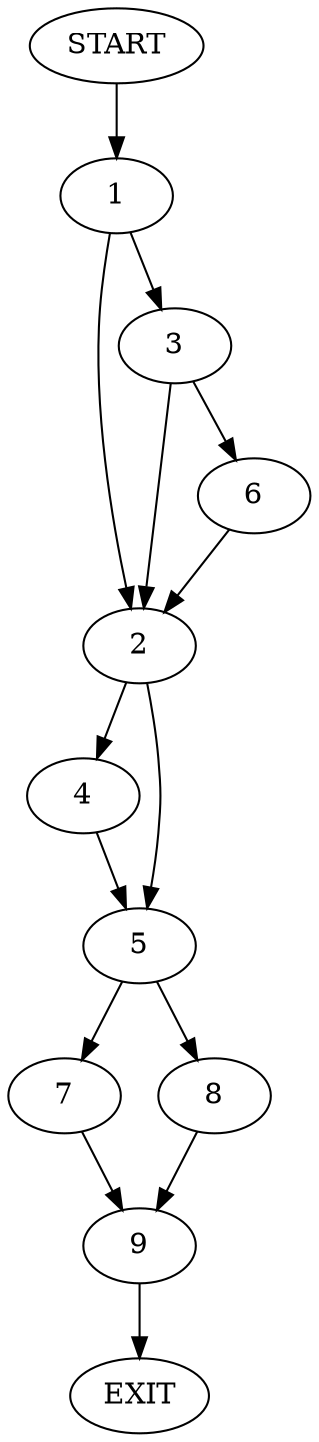 digraph {
0 [label="START"]
10 [label="EXIT"]
0 -> 1
1 -> 2
1 -> 3
2 -> 4
2 -> 5
3 -> 2
3 -> 6
6 -> 2
4 -> 5
5 -> 7
5 -> 8
8 -> 9
7 -> 9
9 -> 10
}
